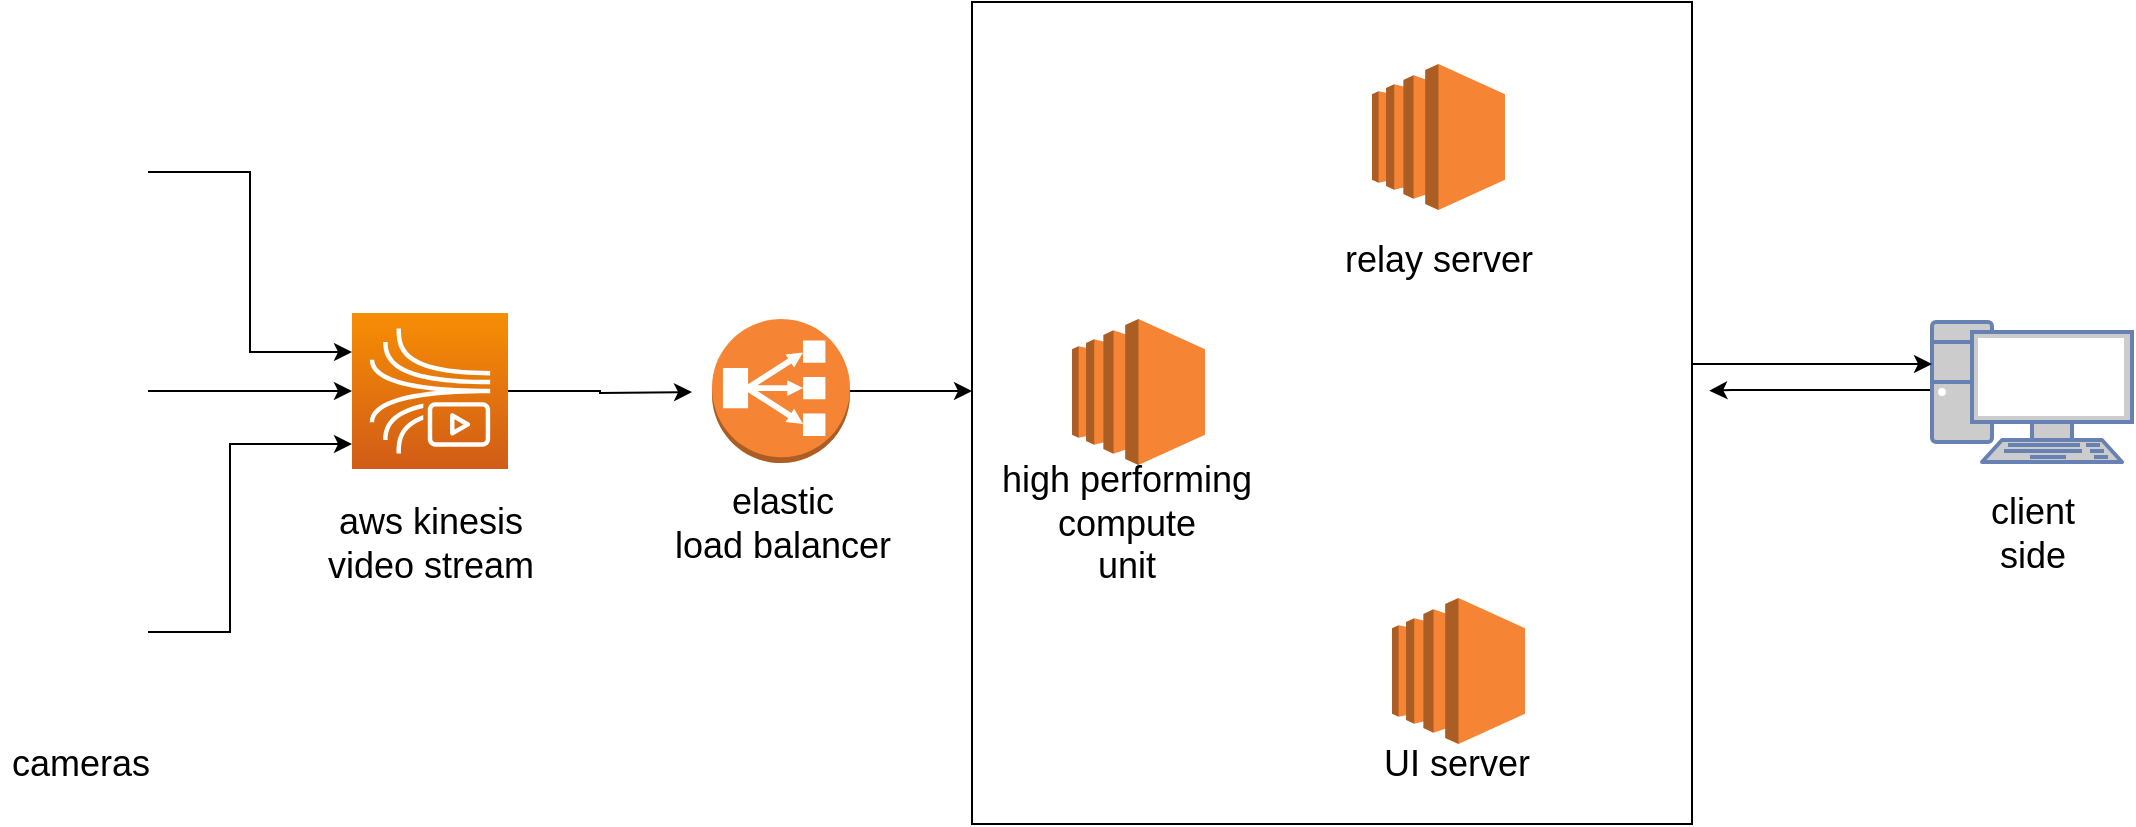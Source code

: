 <mxfile version="14.4.2" type="github">
  <diagram id="Ht1M8jgEwFfnCIfOTk4-" name="Page-1">
    <mxGraphModel dx="1373" dy="703" grid="1" gridSize="10" guides="1" tooltips="1" connect="1" arrows="1" fold="1" page="1" pageScale="1" pageWidth="1169" pageHeight="827" background="#ffffff" math="0" shadow="0">
      <root>
        <mxCell id="0" />
        <mxCell id="1" parent="0" />
        <mxCell id="O4w3LRVi_uHdlfjKSos4-13" style="edgeStyle=orthogonalEdgeStyle;rounded=0;orthogonalLoop=1;jettySize=auto;html=1;exitX=1;exitY=0.5;exitDx=0;exitDy=0;entryX=0;entryY=0.25;entryDx=0;entryDy=0;entryPerimeter=0;" edge="1" parent="1" source="O4w3LRVi_uHdlfjKSos4-1" target="O4w3LRVi_uHdlfjKSos4-10">
          <mxGeometry relative="1" as="geometry" />
        </mxCell>
        <mxCell id="O4w3LRVi_uHdlfjKSos4-1" value="" style="shape=image;html=1;verticalAlign=top;verticalLabelPosition=bottom;labelBackgroundColor=#ffffff;imageAspect=0;aspect=fixed;image=https://cdn1.iconfinder.com/data/icons/andriod-app/36/cc_camera-128.png" vertex="1" parent="1">
          <mxGeometry x="90" y="130" width="68" height="68" as="geometry" />
        </mxCell>
        <mxCell id="O4w3LRVi_uHdlfjKSos4-14" value="" style="edgeStyle=orthogonalEdgeStyle;rounded=0;orthogonalLoop=1;jettySize=auto;html=1;" edge="1" parent="1" source="O4w3LRVi_uHdlfjKSos4-2" target="O4w3LRVi_uHdlfjKSos4-10">
          <mxGeometry relative="1" as="geometry" />
        </mxCell>
        <mxCell id="O4w3LRVi_uHdlfjKSos4-2" value="" style="shape=image;html=1;verticalAlign=top;verticalLabelPosition=bottom;labelBackgroundColor=#ffffff;imageAspect=0;aspect=fixed;image=https://cdn1.iconfinder.com/data/icons/andriod-app/36/cc_camera-128.png" vertex="1" parent="1">
          <mxGeometry x="90" y="239.5" width="68" height="68" as="geometry" />
        </mxCell>
        <mxCell id="O4w3LRVi_uHdlfjKSos4-3" value="" style="shape=image;html=1;verticalAlign=top;verticalLabelPosition=bottom;labelBackgroundColor=#ffffff;imageAspect=0;aspect=fixed;image=https://cdn1.iconfinder.com/data/icons/andriod-app/36/cc_camera-128.png" vertex="1" parent="1">
          <mxGeometry x="90" y="360" width="68" height="68" as="geometry" />
        </mxCell>
        <mxCell id="O4w3LRVi_uHdlfjKSos4-5" value="" style="outlineConnect=0;dashed=0;verticalLabelPosition=bottom;verticalAlign=top;align=center;html=1;shape=mxgraph.aws3.ec2;fillColor=#F58534;gradientColor=none;" vertex="1" parent="1">
          <mxGeometry x="770" y="110" width="66.5" height="73" as="geometry" />
        </mxCell>
        <mxCell id="O4w3LRVi_uHdlfjKSos4-6" value="" style="outlineConnect=0;dashed=0;verticalLabelPosition=bottom;verticalAlign=top;align=center;html=1;shape=mxgraph.aws3.ec2;fillColor=#F58534;gradientColor=none;" vertex="1" parent="1">
          <mxGeometry x="620" y="237.5" width="66.5" height="73" as="geometry" />
        </mxCell>
        <mxCell id="O4w3LRVi_uHdlfjKSos4-7" value="" style="outlineConnect=0;dashed=0;verticalLabelPosition=bottom;verticalAlign=top;align=center;html=1;shape=mxgraph.aws3.ec2;fillColor=#F58534;gradientColor=none;" vertex="1" parent="1">
          <mxGeometry x="780" y="377" width="66.5" height="73" as="geometry" />
        </mxCell>
        <mxCell id="O4w3LRVi_uHdlfjKSos4-20" value="" style="edgeStyle=orthogonalEdgeStyle;rounded=0;orthogonalLoop=1;jettySize=auto;html=1;" edge="1" parent="1" source="O4w3LRVi_uHdlfjKSos4-9" target="O4w3LRVi_uHdlfjKSos4-19">
          <mxGeometry relative="1" as="geometry">
            <Array as="points">
              <mxPoint x="550" y="274" />
              <mxPoint x="550" y="274" />
            </Array>
          </mxGeometry>
        </mxCell>
        <mxCell id="O4w3LRVi_uHdlfjKSos4-9" value="" style="outlineConnect=0;dashed=0;verticalLabelPosition=bottom;verticalAlign=top;align=center;html=1;shape=mxgraph.aws3.classic_load_balancer;fillColor=#F58534;gradientColor=none;" vertex="1" parent="1">
          <mxGeometry x="440" y="237.5" width="69" height="72" as="geometry" />
        </mxCell>
        <mxCell id="O4w3LRVi_uHdlfjKSos4-18" value="" style="edgeStyle=orthogonalEdgeStyle;rounded=0;orthogonalLoop=1;jettySize=auto;html=1;" edge="1" parent="1" source="O4w3LRVi_uHdlfjKSos4-10">
          <mxGeometry relative="1" as="geometry">
            <mxPoint x="430" y="274" as="targetPoint" />
          </mxGeometry>
        </mxCell>
        <mxCell id="O4w3LRVi_uHdlfjKSos4-10" value="" style="points=[[0,0,0],[0.25,0,0],[0.5,0,0],[0.75,0,0],[1,0,0],[0,1,0],[0.25,1,0],[0.5,1,0],[0.75,1,0],[1,1,0],[0,0.25,0],[0,0.5,0],[0,0.75,0],[1,0.25,0],[1,0.5,0],[1,0.75,0]];outlineConnect=0;fontColor=#232F3E;gradientColor=#F78E04;gradientDirection=north;fillColor=#D05C17;strokeColor=#ffffff;dashed=0;verticalLabelPosition=bottom;verticalAlign=top;align=center;html=1;fontSize=12;fontStyle=0;aspect=fixed;shape=mxgraph.aws4.resourceIcon;resIcon=mxgraph.aws4.kinesis_video_streams;" vertex="1" parent="1">
          <mxGeometry x="260" y="234.5" width="78" height="78" as="geometry" />
        </mxCell>
        <mxCell id="O4w3LRVi_uHdlfjKSos4-31" value="" style="edgeStyle=orthogonalEdgeStyle;rounded=0;orthogonalLoop=1;jettySize=auto;html=1;entryX=1.024;entryY=0.473;entryDx=0;entryDy=0;entryPerimeter=0;" edge="1" parent="1" source="O4w3LRVi_uHdlfjKSos4-12" target="O4w3LRVi_uHdlfjKSos4-19">
          <mxGeometry relative="1" as="geometry">
            <mxPoint x="970" y="274" as="targetPoint" />
            <Array as="points">
              <mxPoint x="950" y="273" />
              <mxPoint x="950" y="273" />
            </Array>
          </mxGeometry>
        </mxCell>
        <mxCell id="O4w3LRVi_uHdlfjKSos4-12" value="" style="fontColor=#0066CC;verticalAlign=top;verticalLabelPosition=bottom;labelPosition=center;align=center;html=1;outlineConnect=0;fillColor=#CCCCCC;strokeColor=#6881B3;gradientColor=none;gradientDirection=north;strokeWidth=2;shape=mxgraph.networks.pc;" vertex="1" parent="1">
          <mxGeometry x="1050" y="239" width="100" height="70" as="geometry" />
        </mxCell>
        <mxCell id="O4w3LRVi_uHdlfjKSos4-21" value="" style="edgeStyle=orthogonalEdgeStyle;rounded=0;orthogonalLoop=1;jettySize=auto;html=1;" edge="1" parent="1" source="O4w3LRVi_uHdlfjKSos4-19" target="O4w3LRVi_uHdlfjKSos4-12">
          <mxGeometry relative="1" as="geometry">
            <Array as="points">
              <mxPoint x="1000" y="260" />
              <mxPoint x="1000" y="260" />
            </Array>
          </mxGeometry>
        </mxCell>
        <mxCell id="O4w3LRVi_uHdlfjKSos4-19" value="" style="whiteSpace=wrap;html=1;fillColor=none;" vertex="1" parent="1">
          <mxGeometry x="570" y="79" width="360" height="411" as="geometry" />
        </mxCell>
        <mxCell id="O4w3LRVi_uHdlfjKSos4-22" value="&lt;font style=&quot;font-size: 18px&quot;&gt;cameras&lt;/font&gt;" style="text;html=1;resizable=0;autosize=1;align=center;verticalAlign=middle;points=[];fillColor=none;strokeColor=none;rounded=0;" vertex="1" parent="1">
          <mxGeometry x="84" y="450" width="80" height="20" as="geometry" />
        </mxCell>
        <mxCell id="O4w3LRVi_uHdlfjKSos4-23" value="&lt;font style=&quot;font-size: 18px&quot;&gt;client&lt;br&gt;side&lt;br&gt;&lt;/font&gt;" style="text;html=1;resizable=0;autosize=1;align=center;verticalAlign=middle;points=[];fillColor=none;strokeColor=none;rounded=0;" vertex="1" parent="1">
          <mxGeometry x="1070" y="325" width="60" height="40" as="geometry" />
        </mxCell>
        <mxCell id="O4w3LRVi_uHdlfjKSos4-24" value="&lt;span style=&quot;font-size: 18px&quot;&gt;high performing&lt;br&gt;compute&lt;br&gt;unit&lt;br&gt;&lt;/span&gt;" style="text;html=1;resizable=0;autosize=1;align=center;verticalAlign=middle;points=[];fillColor=none;strokeColor=none;rounded=0;" vertex="1" parent="1">
          <mxGeometry x="576.5" y="315" width="140" height="50" as="geometry" />
        </mxCell>
        <mxCell id="O4w3LRVi_uHdlfjKSos4-25" value="&lt;font style=&quot;font-size: 18px&quot;&gt;elastic&lt;br&gt;load balancer&lt;br&gt;&lt;/font&gt;" style="text;html=1;resizable=0;autosize=1;align=center;verticalAlign=middle;points=[];fillColor=none;strokeColor=none;rounded=0;" vertex="1" parent="1">
          <mxGeometry x="414.5" y="320" width="120" height="40" as="geometry" />
        </mxCell>
        <mxCell id="O4w3LRVi_uHdlfjKSos4-27" value="&lt;font style=&quot;font-size: 18px&quot;&gt;relay server&lt;/font&gt;" style="text;html=1;resizable=0;autosize=1;align=center;verticalAlign=middle;points=[];fillColor=none;strokeColor=none;rounded=0;" vertex="1" parent="1">
          <mxGeometry x="748.25" y="198" width="110" height="20" as="geometry" />
        </mxCell>
        <mxCell id="O4w3LRVi_uHdlfjKSos4-28" value="&lt;font style=&quot;font-size: 18px&quot;&gt;UI server&lt;/font&gt;" style="text;html=1;resizable=0;autosize=1;align=center;verticalAlign=middle;points=[];fillColor=none;strokeColor=none;rounded=0;" vertex="1" parent="1">
          <mxGeometry x="766.5" y="450" width="90" height="20" as="geometry" />
        </mxCell>
        <mxCell id="O4w3LRVi_uHdlfjKSos4-26" value="&lt;font style=&quot;font-size: 18px&quot;&gt;aws kinesis&lt;br&gt;video stream&lt;br&gt;&lt;/font&gt;" style="text;html=1;resizable=0;autosize=1;align=center;verticalAlign=middle;points=[];fillColor=none;strokeColor=none;rounded=0;" vertex="1" parent="1">
          <mxGeometry x="239" y="330" width="120" height="40" as="geometry" />
        </mxCell>
        <mxCell id="O4w3LRVi_uHdlfjKSos4-29" value="" style="edgeStyle=orthogonalEdgeStyle;rounded=0;orthogonalLoop=1;jettySize=auto;html=1;" edge="1" parent="1" source="O4w3LRVi_uHdlfjKSos4-3" target="O4w3LRVi_uHdlfjKSos4-10">
          <mxGeometry relative="1" as="geometry">
            <mxPoint x="158" y="394" as="sourcePoint" />
            <mxPoint x="300" y="320" as="targetPoint" />
            <Array as="points">
              <mxPoint x="199" y="394" />
              <mxPoint x="199" y="300" />
            </Array>
          </mxGeometry>
        </mxCell>
      </root>
    </mxGraphModel>
  </diagram>
</mxfile>
